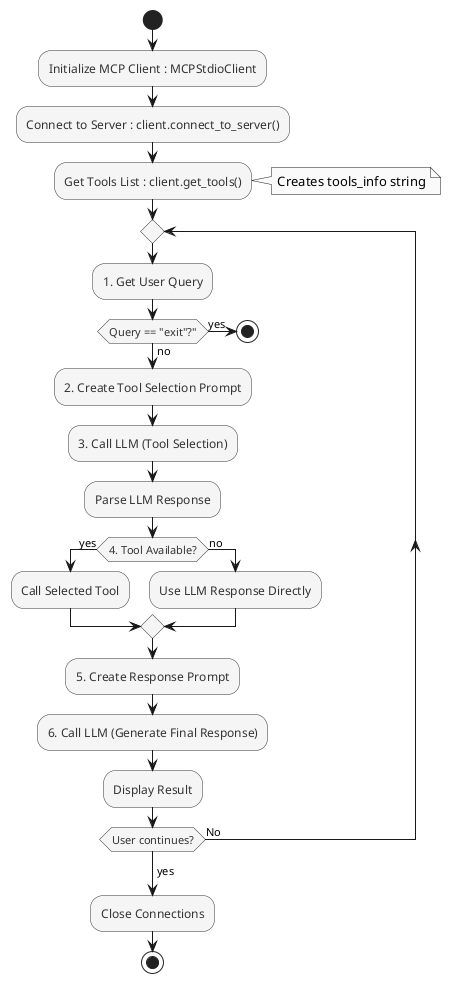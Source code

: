 @startuml
skinparam monochrome true
skinparam shadowing false
skinparam ActivityBackgroundColor #F5F5F5
skinparam ActivityBorderColor #333
skinparam ActivityFontColor #333

' title query_loop() Activity Flow

start
:Initialize MCP Client : MCPStdioClient;
:Connect to Server : client.connect_to_server();
:Get Tools List : client.get_tools();
note right: Creates tools_info string

repeat
  :1. Get User Query;
  if (Query == "exit"?") then (yes)
    stop
  else (no)
    :2. Create Tool Selection Prompt;
    :3. Call LLM (Tool Selection);
    :Parse LLM Response;
    
    if (4. Tool Available?) then (yes)
      :Call Selected Tool;
    else (no)
      :Use LLM Response Directly;
    endif
    
    :5. Create Response Prompt;
    :6. Call LLM (Generate Final Response);
    :Display Result;
  endif
repeat while (User continues?) is (No)
->yes;
:Close Connections;
stop

@enduml